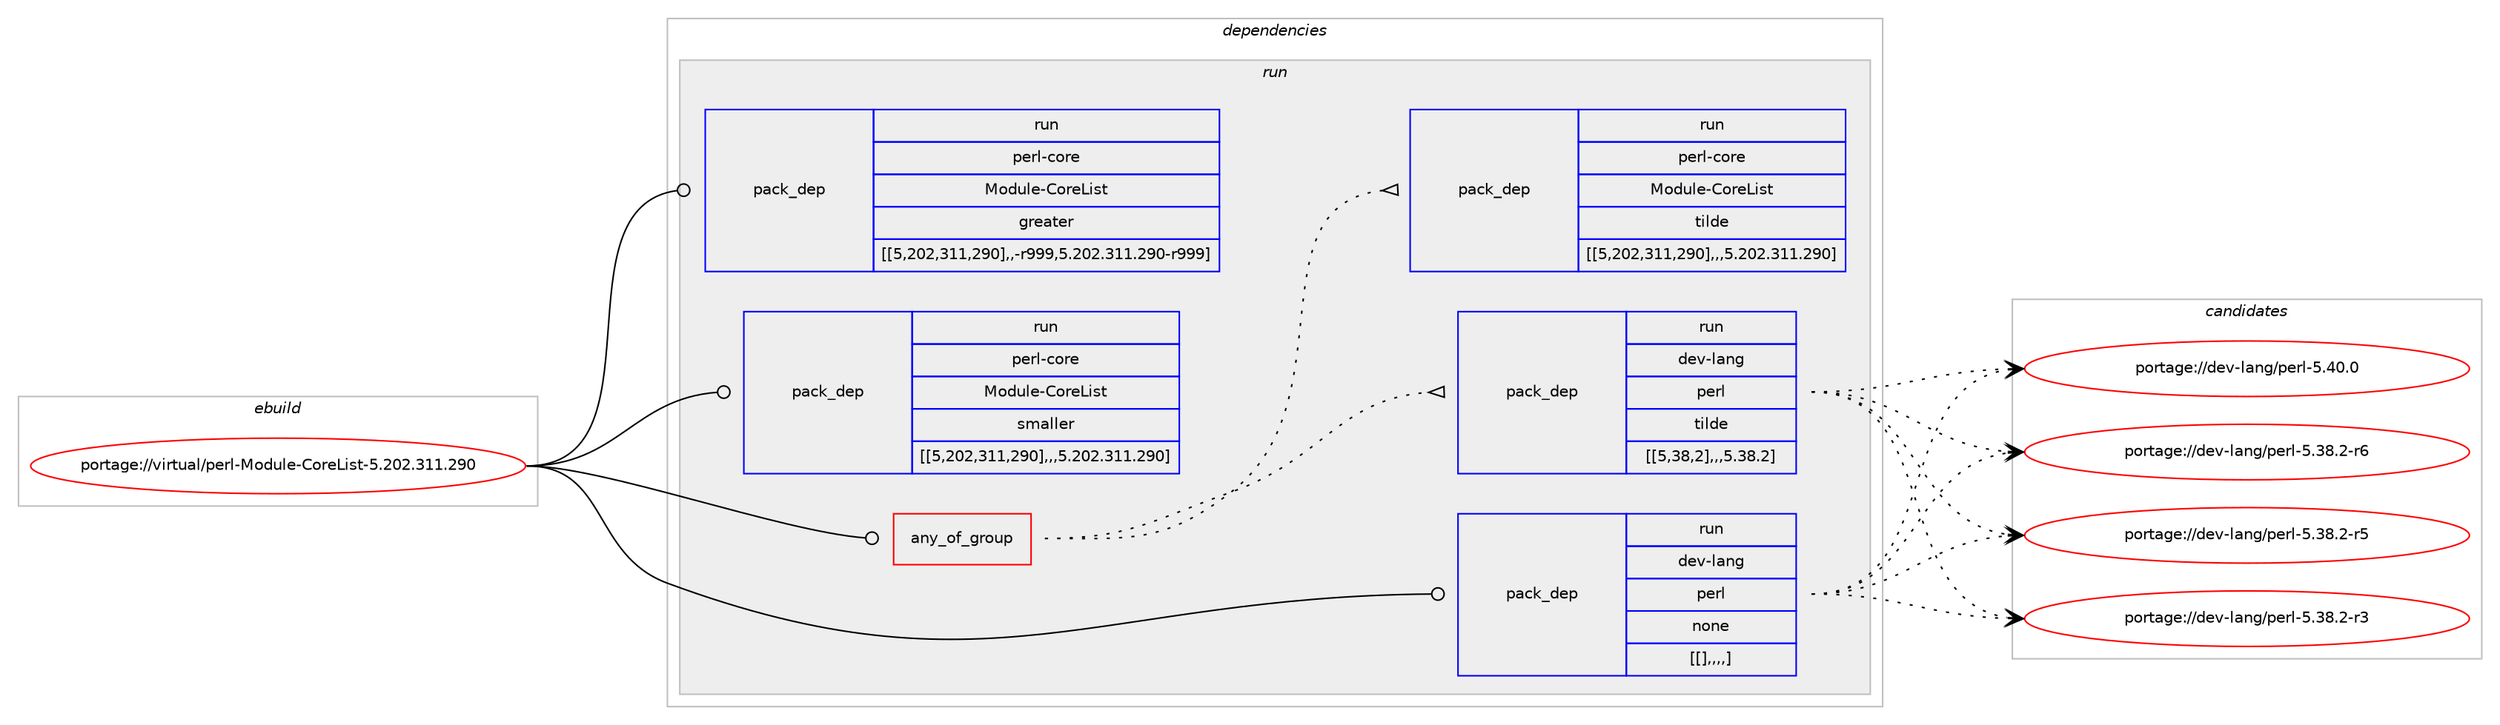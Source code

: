 digraph prolog {

# *************
# Graph options
# *************

newrank=true;
concentrate=true;
compound=true;
graph [rankdir=LR,fontname=Helvetica,fontsize=10,ranksep=1.5];#, ranksep=2.5, nodesep=0.2];
edge  [arrowhead=vee];
node  [fontname=Helvetica,fontsize=10];

# **********
# The ebuild
# **********

subgraph cluster_leftcol {
color=gray;
label=<<i>ebuild</i>>;
id [label="portage://virtual/perl-Module-CoreList-5.202.311.290", color=red, width=4, href="../virtual/perl-Module-CoreList-5.202.311.290.svg"];
}

# ****************
# The dependencies
# ****************

subgraph cluster_midcol {
color=gray;
label=<<i>dependencies</i>>;
subgraph cluster_compile {
fillcolor="#eeeeee";
style=filled;
label=<<i>compile</i>>;
}
subgraph cluster_compileandrun {
fillcolor="#eeeeee";
style=filled;
label=<<i>compile and run</i>>;
}
subgraph cluster_run {
fillcolor="#eeeeee";
style=filled;
label=<<i>run</i>>;
subgraph any101 {
dependency1981 [label=<<TABLE BORDER="0" CELLBORDER="1" CELLSPACING="0" CELLPADDING="4"><TR><TD CELLPADDING="10">any_of_group</TD></TR></TABLE>>, shape=none, color=red];subgraph pack1561 {
dependency1982 [label=<<TABLE BORDER="0" CELLBORDER="1" CELLSPACING="0" CELLPADDING="4" WIDTH="220"><TR><TD ROWSPAN="6" CELLPADDING="30">pack_dep</TD></TR><TR><TD WIDTH="110">run</TD></TR><TR><TD>dev-lang</TD></TR><TR><TD>perl</TD></TR><TR><TD>tilde</TD></TR><TR><TD>[[5,38,2],,,5.38.2]</TD></TR></TABLE>>, shape=none, color=blue];
}
dependency1981:e -> dependency1982:w [weight=20,style="dotted",arrowhead="oinv"];
subgraph pack1562 {
dependency1983 [label=<<TABLE BORDER="0" CELLBORDER="1" CELLSPACING="0" CELLPADDING="4" WIDTH="220"><TR><TD ROWSPAN="6" CELLPADDING="30">pack_dep</TD></TR><TR><TD WIDTH="110">run</TD></TR><TR><TD>perl-core</TD></TR><TR><TD>Module-CoreList</TD></TR><TR><TD>tilde</TD></TR><TR><TD>[[5,202,311,290],,,5.202.311.290]</TD></TR></TABLE>>, shape=none, color=blue];
}
dependency1981:e -> dependency1983:w [weight=20,style="dotted",arrowhead="oinv"];
}
id:e -> dependency1981:w [weight=20,style="solid",arrowhead="odot"];
subgraph pack1563 {
dependency1984 [label=<<TABLE BORDER="0" CELLBORDER="1" CELLSPACING="0" CELLPADDING="4" WIDTH="220"><TR><TD ROWSPAN="6" CELLPADDING="30">pack_dep</TD></TR><TR><TD WIDTH="110">run</TD></TR><TR><TD>dev-lang</TD></TR><TR><TD>perl</TD></TR><TR><TD>none</TD></TR><TR><TD>[[],,,,]</TD></TR></TABLE>>, shape=none, color=blue];
}
id:e -> dependency1984:w [weight=20,style="solid",arrowhead="odot"];
subgraph pack1564 {
dependency1985 [label=<<TABLE BORDER="0" CELLBORDER="1" CELLSPACING="0" CELLPADDING="4" WIDTH="220"><TR><TD ROWSPAN="6" CELLPADDING="30">pack_dep</TD></TR><TR><TD WIDTH="110">run</TD></TR><TR><TD>perl-core</TD></TR><TR><TD>Module-CoreList</TD></TR><TR><TD>greater</TD></TR><TR><TD>[[5,202,311,290],,-r999,5.202.311.290-r999]</TD></TR></TABLE>>, shape=none, color=blue];
}
id:e -> dependency1985:w [weight=20,style="solid",arrowhead="odot"];
subgraph pack1565 {
dependency1986 [label=<<TABLE BORDER="0" CELLBORDER="1" CELLSPACING="0" CELLPADDING="4" WIDTH="220"><TR><TD ROWSPAN="6" CELLPADDING="30">pack_dep</TD></TR><TR><TD WIDTH="110">run</TD></TR><TR><TD>perl-core</TD></TR><TR><TD>Module-CoreList</TD></TR><TR><TD>smaller</TD></TR><TR><TD>[[5,202,311,290],,,5.202.311.290]</TD></TR></TABLE>>, shape=none, color=blue];
}
id:e -> dependency1986:w [weight=20,style="solid",arrowhead="odot"];
}
}

# **************
# The candidates
# **************

subgraph cluster_choices {
rank=same;
color=gray;
label=<<i>candidates</i>>;

subgraph choice1561 {
color=black;
nodesep=1;
choice10010111845108971101034711210111410845534652484648 [label="portage://dev-lang/perl-5.40.0", color=red, width=4,href="../dev-lang/perl-5.40.0.svg"];
choice100101118451089711010347112101114108455346515646504511454 [label="portage://dev-lang/perl-5.38.2-r6", color=red, width=4,href="../dev-lang/perl-5.38.2-r6.svg"];
choice100101118451089711010347112101114108455346515646504511453 [label="portage://dev-lang/perl-5.38.2-r5", color=red, width=4,href="../dev-lang/perl-5.38.2-r5.svg"];
choice100101118451089711010347112101114108455346515646504511451 [label="portage://dev-lang/perl-5.38.2-r3", color=red, width=4,href="../dev-lang/perl-5.38.2-r3.svg"];
dependency1982:e -> choice10010111845108971101034711210111410845534652484648:w [style=dotted,weight="100"];
dependency1982:e -> choice100101118451089711010347112101114108455346515646504511454:w [style=dotted,weight="100"];
dependency1982:e -> choice100101118451089711010347112101114108455346515646504511453:w [style=dotted,weight="100"];
dependency1982:e -> choice100101118451089711010347112101114108455346515646504511451:w [style=dotted,weight="100"];
}
subgraph choice1562 {
color=black;
nodesep=1;
}
subgraph choice1563 {
color=black;
nodesep=1;
choice10010111845108971101034711210111410845534652484648 [label="portage://dev-lang/perl-5.40.0", color=red, width=4,href="../dev-lang/perl-5.40.0.svg"];
choice100101118451089711010347112101114108455346515646504511454 [label="portage://dev-lang/perl-5.38.2-r6", color=red, width=4,href="../dev-lang/perl-5.38.2-r6.svg"];
choice100101118451089711010347112101114108455346515646504511453 [label="portage://dev-lang/perl-5.38.2-r5", color=red, width=4,href="../dev-lang/perl-5.38.2-r5.svg"];
choice100101118451089711010347112101114108455346515646504511451 [label="portage://dev-lang/perl-5.38.2-r3", color=red, width=4,href="../dev-lang/perl-5.38.2-r3.svg"];
dependency1984:e -> choice10010111845108971101034711210111410845534652484648:w [style=dotted,weight="100"];
dependency1984:e -> choice100101118451089711010347112101114108455346515646504511454:w [style=dotted,weight="100"];
dependency1984:e -> choice100101118451089711010347112101114108455346515646504511453:w [style=dotted,weight="100"];
dependency1984:e -> choice100101118451089711010347112101114108455346515646504511451:w [style=dotted,weight="100"];
}
subgraph choice1564 {
color=black;
nodesep=1;
}
subgraph choice1565 {
color=black;
nodesep=1;
}
}

}
